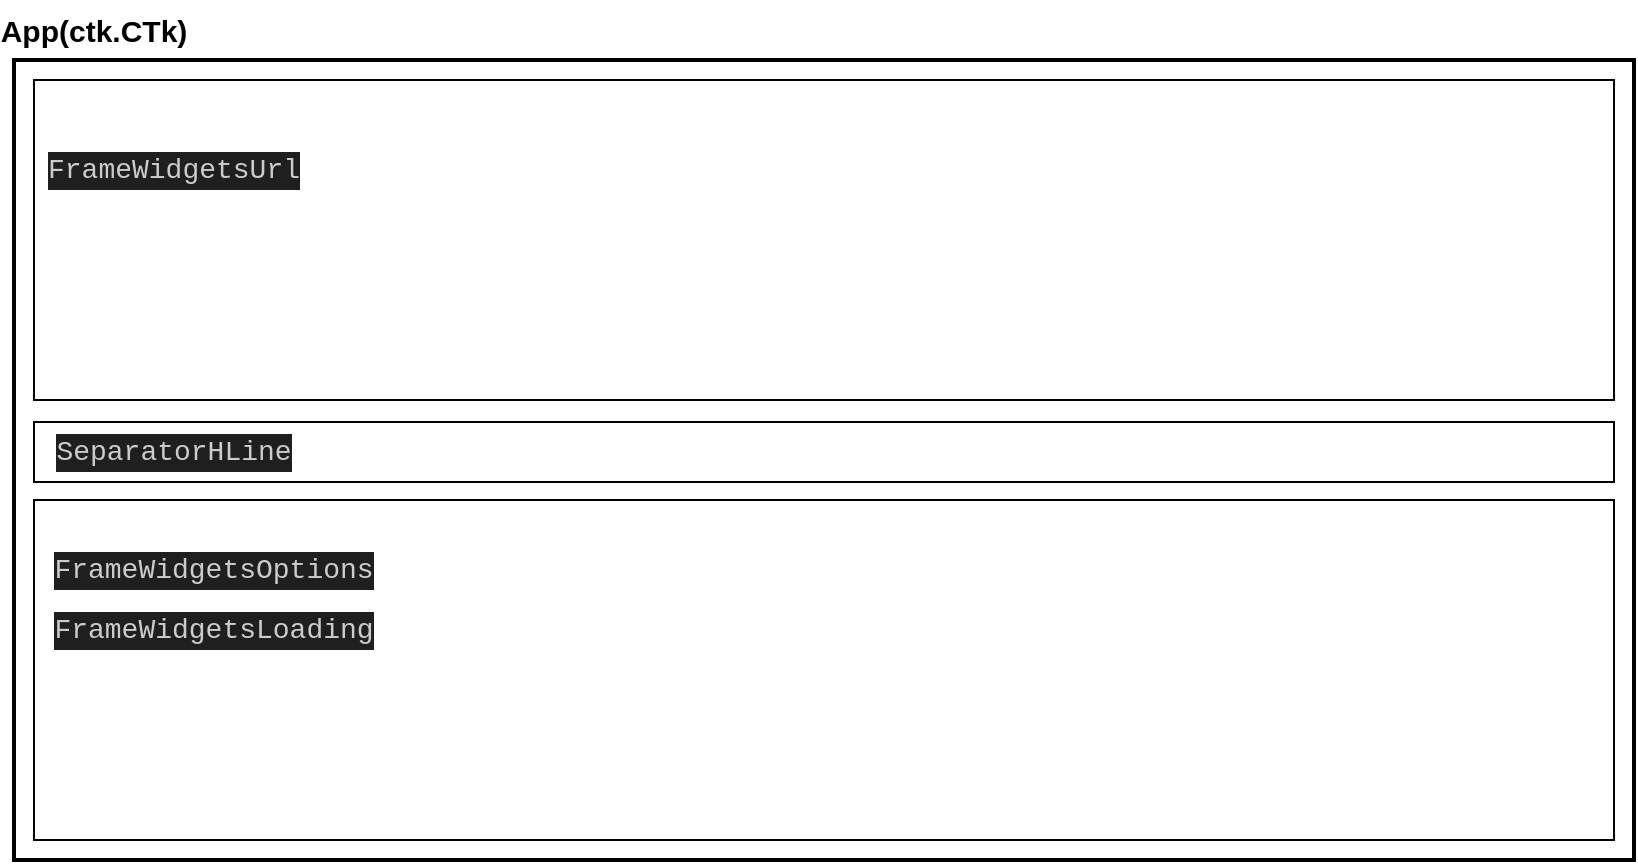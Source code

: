 <mxfile version="21.7.1" type="github">
  <diagram name="Page-1" id="c9db0220-8083-56f3-ca83-edcdcd058819">
    <mxGraphModel dx="835" dy="1140" grid="1" gridSize="10" guides="1" tooltips="1" connect="1" arrows="1" fold="1" page="1" pageScale="1.5" pageWidth="826" pageHeight="1169" background="#ffffff" math="0" shadow="0">
      <root>
        <mxCell id="0" style=";html=1;" />
        <mxCell id="1" style=";html=1;" parent="0" />
        <mxCell id="dUX9iCNAQKfr8uLh1qFC-8" value="" style="group" vertex="1" connectable="0" parent="1">
          <mxGeometry x="200" y="520" width="810" height="430" as="geometry" />
        </mxCell>
        <mxCell id="dUX9iCNAQKfr8uLh1qFC-6" value="" style="rounded=0;whiteSpace=wrap;html=1;strokeWidth=2;" vertex="1" parent="dUX9iCNAQKfr8uLh1qFC-8">
          <mxGeometry y="30" width="810" height="400" as="geometry" />
        </mxCell>
        <mxCell id="dUX9iCNAQKfr8uLh1qFC-7" value="&lt;b&gt;&lt;font style=&quot;font-size: 15px;&quot;&gt;App(ctk.CTk)&lt;/font&gt;&lt;/b&gt;" style="text;html=1;strokeColor=none;fillColor=none;align=center;verticalAlign=middle;whiteSpace=wrap;rounded=0;" vertex="1" parent="dUX9iCNAQKfr8uLh1qFC-8">
          <mxGeometry x="10" width="60" height="30" as="geometry" />
        </mxCell>
        <mxCell id="dUX9iCNAQKfr8uLh1qFC-9" value="" style="rounded=0;whiteSpace=wrap;html=1;" vertex="1" parent="dUX9iCNAQKfr8uLh1qFC-8">
          <mxGeometry x="10" y="40" width="790" height="160" as="geometry" />
        </mxCell>
        <mxCell id="dUX9iCNAQKfr8uLh1qFC-10" value="" style="rounded=0;whiteSpace=wrap;html=1;" vertex="1" parent="dUX9iCNAQKfr8uLh1qFC-8">
          <mxGeometry x="10" y="250" width="790" height="170" as="geometry" />
        </mxCell>
        <mxCell id="dUX9iCNAQKfr8uLh1qFC-11" value="" style="rounded=0;whiteSpace=wrap;html=1;" vertex="1" parent="dUX9iCNAQKfr8uLh1qFC-8">
          <mxGeometry x="10" y="211" width="790" height="30" as="geometry" />
        </mxCell>
        <mxCell id="dUX9iCNAQKfr8uLh1qFC-12" value="&lt;div style=&quot;color: rgb(204, 204, 204); background-color: rgb(31, 31, 31); font-family: Consolas, &amp;quot;Courier New&amp;quot;, monospace; font-size: 14px; line-height: 19px;&quot;&gt;FrameWidgetsUrl&lt;/div&gt;" style="text;html=1;strokeColor=none;fillColor=none;align=center;verticalAlign=middle;whiteSpace=wrap;rounded=0;" vertex="1" parent="dUX9iCNAQKfr8uLh1qFC-8">
          <mxGeometry x="50" y="70" width="60" height="30" as="geometry" />
        </mxCell>
        <mxCell id="dUX9iCNAQKfr8uLh1qFC-13" value="&lt;div style=&quot;color: rgb(204, 204, 204); background-color: rgb(31, 31, 31); font-family: Consolas, &amp;quot;Courier New&amp;quot;, monospace; font-size: 14px; line-height: 19px;&quot;&gt;FrameWidgetsLoading&lt;/div&gt;" style="text;html=1;strokeColor=none;fillColor=none;align=center;verticalAlign=middle;whiteSpace=wrap;rounded=0;" vertex="1" parent="dUX9iCNAQKfr8uLh1qFC-8">
          <mxGeometry x="70" y="300" width="60" height="30" as="geometry" />
        </mxCell>
        <mxCell id="dUX9iCNAQKfr8uLh1qFC-14" value="&lt;div style=&quot;color: rgb(204, 204, 204); background-color: rgb(31, 31, 31); font-family: Consolas, &amp;quot;Courier New&amp;quot;, monospace; font-size: 14px; line-height: 19px;&quot;&gt;FrameWidgetsOptions&lt;/div&gt;" style="text;html=1;strokeColor=none;fillColor=none;align=center;verticalAlign=middle;whiteSpace=wrap;rounded=0;" vertex="1" parent="dUX9iCNAQKfr8uLh1qFC-8">
          <mxGeometry x="70" y="270" width="60" height="30" as="geometry" />
        </mxCell>
        <mxCell id="dUX9iCNAQKfr8uLh1qFC-17" value="&lt;div style=&quot;color: rgb(204, 204, 204); background-color: rgb(31, 31, 31); font-family: Consolas, &amp;quot;Courier New&amp;quot;, monospace; font-size: 14px; line-height: 19px;&quot;&gt;SeparatorHLine&lt;/div&gt;" style="text;html=1;strokeColor=none;fillColor=none;align=center;verticalAlign=middle;whiteSpace=wrap;rounded=0;" vertex="1" parent="dUX9iCNAQKfr8uLh1qFC-8">
          <mxGeometry x="50" y="211" width="60" height="30" as="geometry" />
        </mxCell>
      </root>
    </mxGraphModel>
  </diagram>
</mxfile>
